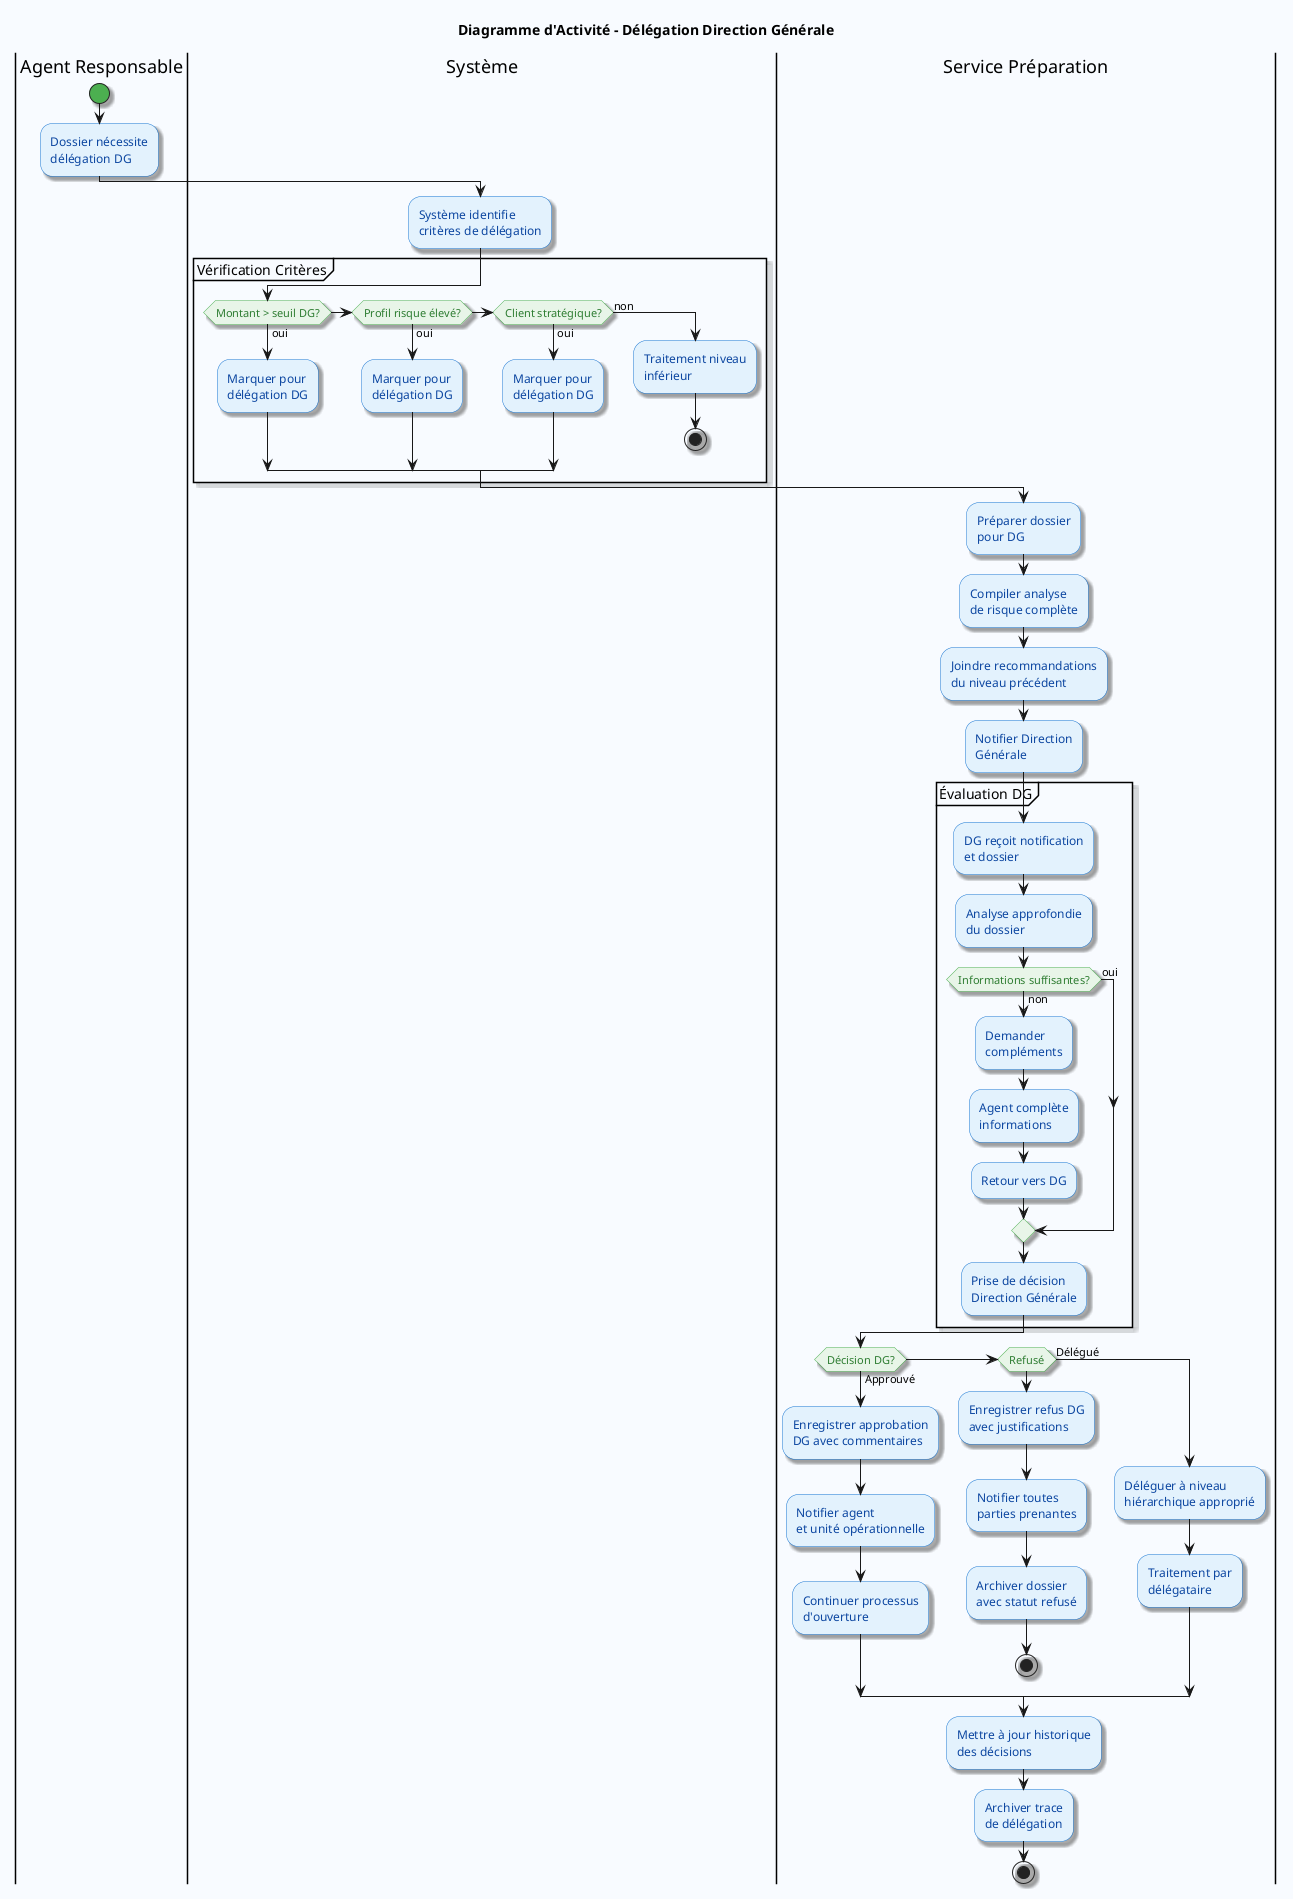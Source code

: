 @startuml DelegationDirectionGenerale
skinparam backgroundColor #F8FBFF
skinparam activity {
    BackgroundColor #E3F2FD
    BorderColor #1976D2
    FontColor #0D47A1
    DiamondBackgroundColor #E8F5E8
    DiamondBorderColor #4CAF50
    DiamondFontColor #2E7D32
    StartColor #4CAF50
    EndColor #F44336
}
skinparam actor {
    BackgroundColor #FF7043
    BorderColor #D84315
    FontColor #FFFFFF
}
skinparam shadowing true

title Diagramme d'Activité - Délégation Direction Générale

|Agent Responsable|
start
:Dossier nécessite
délégation DG;

|Système|
:Système identifie
critères de délégation;

partition "Vérification Critères" {
    if (Montant > seuil DG?) then (oui)
        :Marquer pour
        délégation DG;
    elseif (Profil risque élevé?) then (oui)
        :Marquer pour
        délégation DG;
    elseif (Client stratégique?) then (oui)
        :Marquer pour
        délégation DG;
    else (non)
        :Traitement niveau
        inférieur;
        stop
    endif
}

|Service Préparation|
:Préparer dossier
pour DG;

:Compiler analyse
de risque complète;

:Joindre recommandations
du niveau précédent;


:Notifier Direction
Générale;


partition "Évaluation DG" {
    :DG reçoit notification
    et dossier;
    
    :Analyse approfondie
    du dossier;
    
    if (Informations suffisantes?) then (non)
        :Demander
        compléments;
        
        
        :Agent complète
        informations;
        
        
        :Retour vers DG;
    else (oui)
    endif
    
    :Prise de décision
    Direction Générale;
}

if (Décision DG?) then (Approuvé)
    
    :Enregistrer approbation
    DG avec commentaires;
    
    :Notifier agent
    et unité opérationnelle;
    
    
    
    :Continuer processus
    d'ouverture;
    
    
elseif (Refusé) then
    
    :Enregistrer refus DG
    avec justifications;
    
    :Notifier toutes
    parties prenantes;
    
    :Archiver dossier
    avec statut refusé;
    
    
    stop
    
else (Délégué)
    
    :Déléguer à niveau
    hiérarchique approprié;
    
    
    :Traitement par
    délégataire;
    
endif


:Mettre à jour historique
des décisions;

:Archiver trace
de délégation;

stop

@enduml
